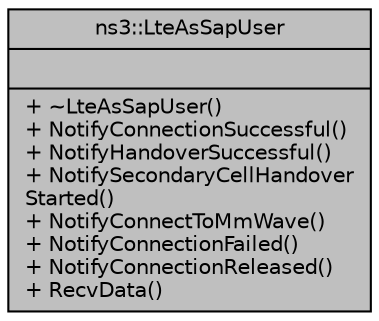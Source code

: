 digraph "ns3::LteAsSapUser"
{
  edge [fontname="Helvetica",fontsize="10",labelfontname="Helvetica",labelfontsize="10"];
  node [fontname="Helvetica",fontsize="10",shape=record];
  Node1 [label="{ns3::LteAsSapUser\n||+ ~LteAsSapUser()\l+ NotifyConnectionSuccessful()\l+ NotifyHandoverSuccessful()\l+ NotifySecondaryCellHandover\lStarted()\l+ NotifyConnectToMmWave()\l+ NotifyConnectionFailed()\l+ NotifyConnectionReleased()\l+ RecvData()\l}",height=0.2,width=0.4,color="black", fillcolor="grey75", style="filled", fontcolor="black"];
}
